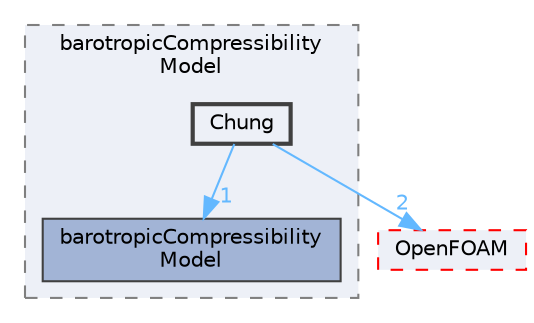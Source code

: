 digraph "src/thermophysicalModels/barotropicCompressibilityModel/Chung"
{
 // LATEX_PDF_SIZE
  bgcolor="transparent";
  edge [fontname=Helvetica,fontsize=10,labelfontname=Helvetica,labelfontsize=10];
  node [fontname=Helvetica,fontsize=10,shape=box,height=0.2,width=0.4];
  compound=true
  subgraph clusterdir_2ce177fbd1ffaf13b6b16622658e1c6b {
    graph [ bgcolor="#edf0f7", pencolor="grey50", label="barotropicCompressibility\lModel", fontname=Helvetica,fontsize=10 style="filled,dashed", URL="dir_2ce177fbd1ffaf13b6b16622658e1c6b.html",tooltip=""]
  dir_01e4ebfb3af2aa72604af6257d6cf977 [label="barotropicCompressibility\lModel", fillcolor="#a2b4d6", color="grey25", style="filled", URL="dir_01e4ebfb3af2aa72604af6257d6cf977.html",tooltip=""];
  dir_e5e911ec669143dd246ceab5f3bb9dbd [label="Chung", fillcolor="#edf0f7", color="grey25", style="filled,bold", URL="dir_e5e911ec669143dd246ceab5f3bb9dbd.html",tooltip=""];
  }
  dir_c5473ff19b20e6ec4dfe5c310b3778a8 [label="OpenFOAM", fillcolor="#edf0f7", color="red", style="filled,dashed", URL="dir_c5473ff19b20e6ec4dfe5c310b3778a8.html",tooltip=""];
  dir_e5e911ec669143dd246ceab5f3bb9dbd->dir_01e4ebfb3af2aa72604af6257d6cf977 [headlabel="1", labeldistance=1.5 headhref="dir_000487_000187.html" href="dir_000487_000187.html" color="steelblue1" fontcolor="steelblue1"];
  dir_e5e911ec669143dd246ceab5f3bb9dbd->dir_c5473ff19b20e6ec4dfe5c310b3778a8 [headlabel="2", labeldistance=1.5 headhref="dir_000487_002695.html" href="dir_000487_002695.html" color="steelblue1" fontcolor="steelblue1"];
}
